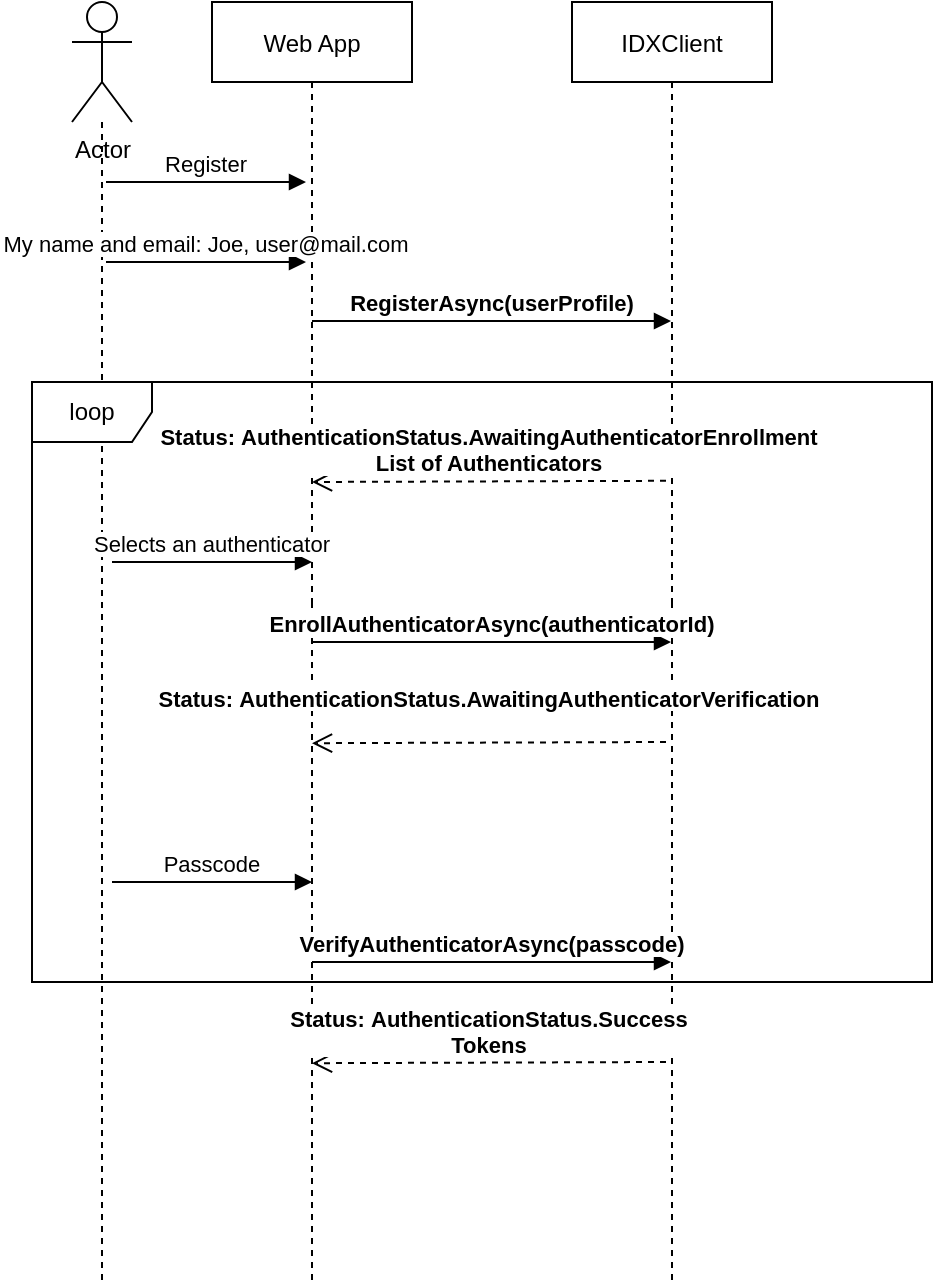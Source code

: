 <mxfile version="14.6.6" type="github">
  <diagram id="kgpKYQtTHZ0yAKxKKP6v" name="Page-1">
    <mxGraphModel dx="782" dy="469" grid="1" gridSize="10" guides="1" tooltips="1" connect="1" arrows="1" fold="1" page="1" pageScale="1" pageWidth="850" pageHeight="1100" math="0" shadow="0">
      <root>
        <mxCell id="0" />
        <mxCell id="1" parent="0" />
        <mxCell id="oVz9MAQo-GBXKFpn1xQM-10" style="edgeStyle=orthogonalEdgeStyle;rounded=0;orthogonalLoop=1;jettySize=auto;html=1;dashed=1;startArrow=none;startFill=0;endArrow=none;endFill=0;" parent="1" source="3nuBFxr9cyL0pnOWT2aG-1" edge="1">
          <mxGeometry relative="1" as="geometry">
            <mxPoint x="170" y="720" as="targetPoint" />
          </mxGeometry>
        </mxCell>
        <mxCell id="3nuBFxr9cyL0pnOWT2aG-1" value="Web App" style="shape=umlLifeline;perimeter=lifelinePerimeter;container=1;collapsible=0;recursiveResize=0;rounded=0;shadow=0;strokeWidth=1;" parent="1" vertex="1">
          <mxGeometry x="120" y="80" width="100" height="300" as="geometry" />
        </mxCell>
        <mxCell id="3nuBFxr9cyL0pnOWT2aG-3" value="Register" style="verticalAlign=bottom;startArrow=none;endArrow=block;startSize=8;shadow=0;strokeWidth=1;startFill=0;" parent="3nuBFxr9cyL0pnOWT2aG-1" edge="1">
          <mxGeometry relative="1" as="geometry">
            <mxPoint x="-53" y="90" as="sourcePoint" />
            <mxPoint x="47" y="90" as="targetPoint" />
          </mxGeometry>
        </mxCell>
        <mxCell id="oVz9MAQo-GBXKFpn1xQM-8" value="RegisterAsync(userProfile)" style="verticalAlign=bottom;startArrow=none;endArrow=block;startSize=8;shadow=0;strokeWidth=1;startFill=0;fontStyle=1" parent="3nuBFxr9cyL0pnOWT2aG-1" target="3nuBFxr9cyL0pnOWT2aG-5" edge="1">
          <mxGeometry relative="1" as="geometry">
            <mxPoint x="50" y="159.5" as="sourcePoint" />
            <mxPoint x="150" y="159.5" as="targetPoint" />
          </mxGeometry>
        </mxCell>
        <mxCell id="oVz9MAQo-GBXKFpn1xQM-11" style="edgeStyle=orthogonalEdgeStyle;rounded=0;orthogonalLoop=1;jettySize=auto;html=1;dashed=1;startArrow=none;startFill=0;endArrow=none;endFill=0;" parent="1" source="3nuBFxr9cyL0pnOWT2aG-5" edge="1">
          <mxGeometry relative="1" as="geometry">
            <mxPoint x="350" y="720" as="targetPoint" />
          </mxGeometry>
        </mxCell>
        <mxCell id="3nuBFxr9cyL0pnOWT2aG-5" value="IDXClient" style="shape=umlLifeline;perimeter=lifelinePerimeter;container=1;collapsible=0;recursiveResize=0;rounded=0;shadow=0;strokeWidth=1;" parent="1" vertex="1">
          <mxGeometry x="300" y="80" width="100" height="300" as="geometry" />
        </mxCell>
        <mxCell id="3nuBFxr9cyL0pnOWT2aG-7" value="Status: AuthenticationStatus.AwaitingAuthenticatorEnrollment&#xa;List of Authenticators" style="verticalAlign=bottom;endArrow=open;dashed=1;endSize=8;exitX=0.47;exitY=0.798;shadow=0;strokeWidth=1;fontStyle=1;exitDx=0;exitDy=0;exitPerimeter=0;" parent="1" source="3nuBFxr9cyL0pnOWT2aG-5" edge="1">
          <mxGeometry relative="1" as="geometry">
            <mxPoint x="170" y="320.0" as="targetPoint" />
            <mxPoint x="340" y="320.0" as="sourcePoint" />
          </mxGeometry>
        </mxCell>
        <mxCell id="oVz9MAQo-GBXKFpn1xQM-4" style="edgeStyle=orthogonalEdgeStyle;rounded=0;orthogonalLoop=1;jettySize=auto;html=1;dashed=1;endArrow=none;endFill=0;" parent="1" source="oVz9MAQo-GBXKFpn1xQM-1" edge="1">
          <mxGeometry relative="1" as="geometry">
            <mxPoint x="65" y="720" as="targetPoint" />
          </mxGeometry>
        </mxCell>
        <mxCell id="oVz9MAQo-GBXKFpn1xQM-1" value="Actor" style="shape=umlActor;verticalLabelPosition=bottom;verticalAlign=top;html=1;outlineConnect=0;" parent="1" vertex="1">
          <mxGeometry x="50" y="80" width="30" height="60" as="geometry" />
        </mxCell>
        <mxCell id="oVz9MAQo-GBXKFpn1xQM-6" value="My name and email: Joe, user@mail.com" style="verticalAlign=bottom;startArrow=none;endArrow=block;startSize=8;shadow=0;strokeWidth=1;startFill=0;" parent="1" edge="1">
          <mxGeometry relative="1" as="geometry">
            <mxPoint x="67" y="210" as="sourcePoint" />
            <mxPoint x="167" y="210" as="targetPoint" />
          </mxGeometry>
        </mxCell>
        <mxCell id="oVz9MAQo-GBXKFpn1xQM-12" value="Selects an authenticator" style="verticalAlign=bottom;startArrow=none;endArrow=block;startSize=8;shadow=0;strokeWidth=1;startFill=0;" parent="1" edge="1">
          <mxGeometry relative="1" as="geometry">
            <mxPoint x="70" y="360" as="sourcePoint" />
            <mxPoint x="170" y="360" as="targetPoint" />
          </mxGeometry>
        </mxCell>
        <mxCell id="oVz9MAQo-GBXKFpn1xQM-13" value="EnrollAuthenticatorAsync(authenticatorId)" style="verticalAlign=bottom;startArrow=none;endArrow=block;startSize=8;shadow=0;strokeWidth=1;startFill=0;fontStyle=1" parent="1" edge="1">
          <mxGeometry relative="1" as="geometry">
            <mxPoint x="170" y="400" as="sourcePoint" />
            <mxPoint x="349.5" y="400" as="targetPoint" />
          </mxGeometry>
        </mxCell>
        <mxCell id="oVz9MAQo-GBXKFpn1xQM-14" value="Status: AuthenticationStatus.AwaitingAuthenticatorVerification&#xa;" style="verticalAlign=bottom;endArrow=open;dashed=1;endSize=8;exitX=0.47;exitY=0.798;shadow=0;strokeWidth=1;fontStyle=1;exitDx=0;exitDy=0;exitPerimeter=0;" parent="1" edge="1">
          <mxGeometry relative="1" as="geometry">
            <mxPoint x="170" y="450.6" as="targetPoint" />
            <mxPoint x="347" y="450" as="sourcePoint" />
          </mxGeometry>
        </mxCell>
        <mxCell id="oVz9MAQo-GBXKFpn1xQM-15" value="Passcode" style="verticalAlign=bottom;startArrow=none;endArrow=block;startSize=8;shadow=0;strokeWidth=1;startFill=0;" parent="1" edge="1">
          <mxGeometry relative="1" as="geometry">
            <mxPoint x="70" y="520" as="sourcePoint" />
            <mxPoint x="170" y="520" as="targetPoint" />
          </mxGeometry>
        </mxCell>
        <mxCell id="oVz9MAQo-GBXKFpn1xQM-16" value="VerifyAuthenticatorAsync(passcode)" style="verticalAlign=bottom;startArrow=none;endArrow=block;startSize=8;shadow=0;strokeWidth=1;startFill=0;fontStyle=1" parent="1" edge="1">
          <mxGeometry relative="1" as="geometry">
            <mxPoint x="170" y="560" as="sourcePoint" />
            <mxPoint x="349.5" y="560" as="targetPoint" />
          </mxGeometry>
        </mxCell>
        <mxCell id="oVz9MAQo-GBXKFpn1xQM-18" value="Status: AuthenticationStatus.Success&#xa;Tokens" style="verticalAlign=bottom;endArrow=open;dashed=1;endSize=8;exitX=0.47;exitY=0.798;shadow=0;strokeWidth=1;fontStyle=1;exitDx=0;exitDy=0;exitPerimeter=0;" parent="1" edge="1">
          <mxGeometry relative="1" as="geometry">
            <mxPoint x="170" y="610.6" as="targetPoint" />
            <mxPoint x="347" y="610" as="sourcePoint" />
          </mxGeometry>
        </mxCell>
        <mxCell id="oVz9MAQo-GBXKFpn1xQM-19" value="loop" style="shape=umlFrame;whiteSpace=wrap;html=1;" parent="1" vertex="1">
          <mxGeometry x="30" y="270" width="450" height="300" as="geometry" />
        </mxCell>
      </root>
    </mxGraphModel>
  </diagram>
</mxfile>
